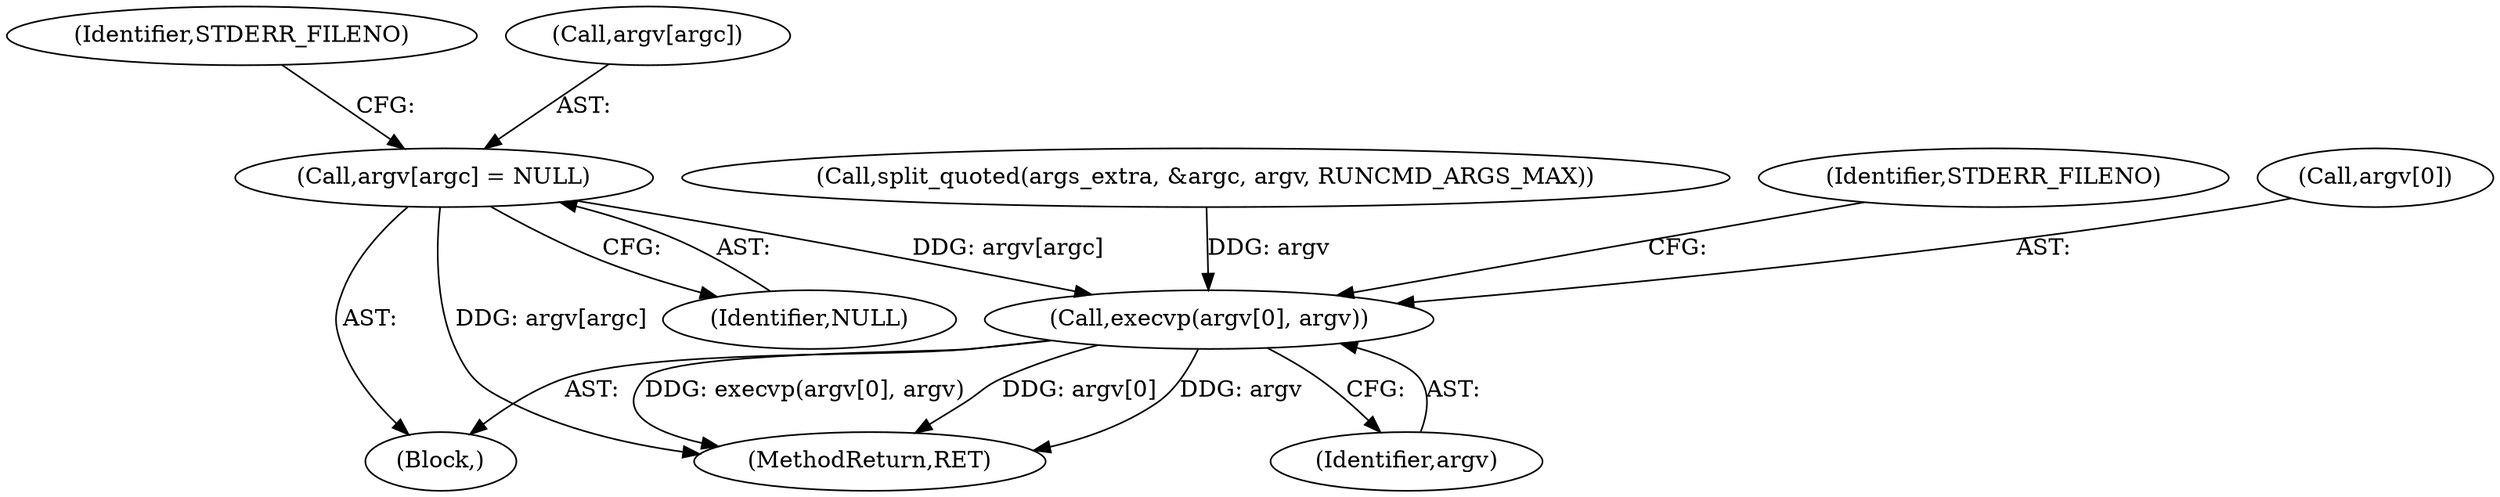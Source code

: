 digraph "0_picocom_1ebc60b20fbe9a02436d5cbbf8951714e749ddb1_0@pointer" {
"1000299" [label="(Call,argv[argc] = NULL)"];
"1000315" [label="(Call,execvp(argv[0], argv))"];
"1000315" [label="(Call,execvp(argv[0], argv))"];
"1000273" [label="(Call,split_quoted(args_extra, &argc, argv, RUNCMD_ARGS_MAX))"];
"1000321" [label="(Identifier,STDERR_FILENO)"];
"1000319" [label="(Identifier,argv)"];
"1000327" [label="(MethodReturn,RET)"];
"1000305" [label="(Identifier,STDERR_FILENO)"];
"1000219" [label="(Block,)"];
"1000316" [label="(Call,argv[0])"];
"1000303" [label="(Identifier,NULL)"];
"1000299" [label="(Call,argv[argc] = NULL)"];
"1000300" [label="(Call,argv[argc])"];
"1000299" -> "1000219"  [label="AST: "];
"1000299" -> "1000303"  [label="CFG: "];
"1000300" -> "1000299"  [label="AST: "];
"1000303" -> "1000299"  [label="AST: "];
"1000305" -> "1000299"  [label="CFG: "];
"1000299" -> "1000327"  [label="DDG: argv[argc]"];
"1000299" -> "1000315"  [label="DDG: argv[argc]"];
"1000315" -> "1000219"  [label="AST: "];
"1000315" -> "1000319"  [label="CFG: "];
"1000316" -> "1000315"  [label="AST: "];
"1000319" -> "1000315"  [label="AST: "];
"1000321" -> "1000315"  [label="CFG: "];
"1000315" -> "1000327"  [label="DDG: execvp(argv[0], argv)"];
"1000315" -> "1000327"  [label="DDG: argv[0]"];
"1000315" -> "1000327"  [label="DDG: argv"];
"1000273" -> "1000315"  [label="DDG: argv"];
}
